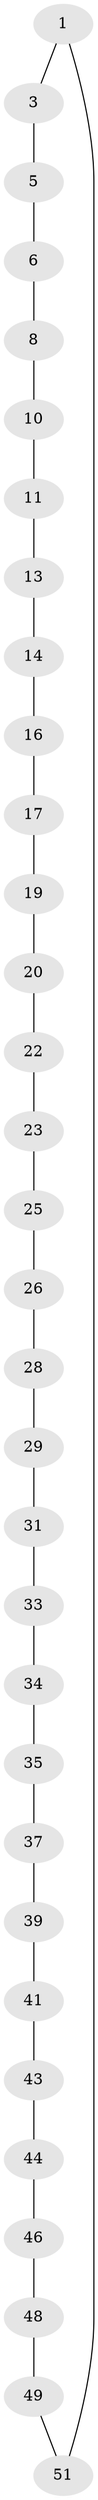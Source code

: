 // original degree distribution, {2: 1.0}
// Generated by graph-tools (version 1.1) at 2025/11/02/27/25 16:11:39]
// undirected, 32 vertices, 32 edges
graph export_dot {
graph [start="1"]
  node [color=gray90,style=filled];
  1 [super="+2"];
  3 [super="+4"];
  5;
  6 [super="+7"];
  8 [super="+9"];
  10;
  11 [super="+12"];
  13;
  14 [super="+15"];
  16;
  17 [super="+18"];
  19;
  20 [super="+21"];
  22;
  23 [super="+24"];
  25;
  26 [super="+27"];
  28;
  29 [super="+30"];
  31 [super="+32"];
  33;
  34;
  35 [super="+36"];
  37 [super="+38"];
  39 [super="+40"];
  41 [super="+42"];
  43;
  44 [super="+45"];
  46 [super="+47"];
  48;
  49 [super="+50"];
  51;
  1 -- 51;
  1 -- 3;
  3 -- 5;
  5 -- 6;
  6 -- 8;
  8 -- 10;
  10 -- 11;
  11 -- 13;
  13 -- 14;
  14 -- 16;
  16 -- 17;
  17 -- 19;
  19 -- 20;
  20 -- 22;
  22 -- 23;
  23 -- 25;
  25 -- 26;
  26 -- 28;
  28 -- 29;
  29 -- 31;
  31 -- 33;
  33 -- 34;
  34 -- 35;
  35 -- 37;
  37 -- 39;
  39 -- 41;
  41 -- 43;
  43 -- 44;
  44 -- 46;
  46 -- 48;
  48 -- 49;
  49 -- 51;
}
